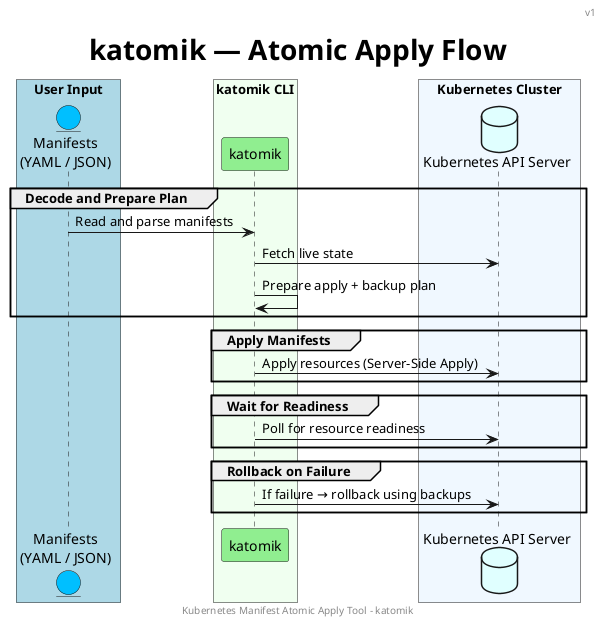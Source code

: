 @startuml flow

title "katomik — Atomic Apply Flow"
footer Kubernetes Manifest Atomic Apply Tool - katomik
header "v1"
scale max 860 height

skinparam TitleFontSize 28

box "User Input" #LightBlue
  entity "Manifests\n(YAML / JSON)" as Manifests #DeepSkyBlue
end box

box "katomik CLI" #HoneyDew
  participant "katomik" as Katomik #LightGreen
end box

box "Kubernetes Cluster" #AliceBlue
  database "Kubernetes API Server" as KubeAPI #LightCyan
end box

group Decode and Prepare Plan
  Manifests -> Katomik: Read and parse manifests
  Katomik -> KubeAPI: Fetch live state
  Katomik -> Katomik: Prepare apply + backup plan
end

group Apply Manifests
  Katomik -> KubeAPI: Apply resources (Server-Side Apply)
end

group Wait for Readiness
  Katomik -> KubeAPI: Poll for resource readiness
end

group Rollback on Failure
  Katomik -> KubeAPI: If failure → rollback using backups
end

@enduml

